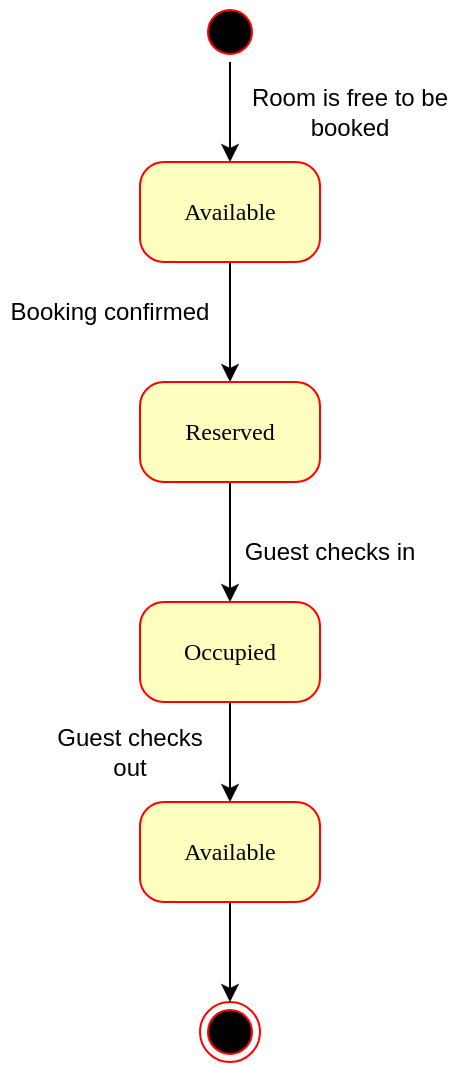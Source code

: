 <mxfile version="26.2.14">
  <diagram name="Page-1" id="8jDfEkX-kje20LIcly3f">
    <mxGraphModel dx="872" dy="439" grid="1" gridSize="10" guides="1" tooltips="1" connect="1" arrows="1" fold="1" page="1" pageScale="1" pageWidth="850" pageHeight="1100" math="0" shadow="0">
      <root>
        <mxCell id="0" />
        <mxCell id="1" parent="0" />
        <mxCell id="0LPRw-rULbMQdsDEz7wD-1" style="edgeStyle=orthogonalEdgeStyle;rounded=0;orthogonalLoop=1;jettySize=auto;html=1;entryX=0.5;entryY=0;entryDx=0;entryDy=0;" edge="1" parent="1" source="0LPRw-rULbMQdsDEz7wD-2" target="0LPRw-rULbMQdsDEz7wD-4">
          <mxGeometry relative="1" as="geometry" />
        </mxCell>
        <mxCell id="0LPRw-rULbMQdsDEz7wD-2" value="" style="ellipse;html=1;shape=startState;fillColor=#000000;strokeColor=#ff0000;rounded=1;shadow=0;comic=0;labelBackgroundColor=none;fontFamily=Verdana;fontSize=12;fontColor=#000000;align=center;direction=south;" vertex="1" parent="1">
          <mxGeometry x="410" y="60" width="30" height="30" as="geometry" />
        </mxCell>
        <mxCell id="0LPRw-rULbMQdsDEz7wD-3" style="edgeStyle=orthogonalEdgeStyle;rounded=0;orthogonalLoop=1;jettySize=auto;html=1;entryX=0.5;entryY=0;entryDx=0;entryDy=0;strokeColor=light-dark(#000000,#EDEDED);" edge="1" parent="1" source="0LPRw-rULbMQdsDEz7wD-4" target="0LPRw-rULbMQdsDEz7wD-8">
          <mxGeometry relative="1" as="geometry" />
        </mxCell>
        <mxCell id="0LPRw-rULbMQdsDEz7wD-4" value="Available" style="rounded=1;whiteSpace=wrap;html=1;arcSize=24;fillColor=#ffffc0;strokeColor=#ff0000;shadow=0;comic=0;labelBackgroundColor=none;fontFamily=Verdana;fontSize=12;fontColor=#000000;align=center;" vertex="1" parent="1">
          <mxGeometry x="380" y="140" width="90" height="50" as="geometry" />
        </mxCell>
        <mxCell id="0LPRw-rULbMQdsDEz7wD-5" value="" style="ellipse;html=1;shape=endState;fillColor=#000000;strokeColor=#ff0000;rounded=1;shadow=0;comic=0;labelBackgroundColor=none;fontFamily=Verdana;fontSize=12;fontColor=#000000;align=center;" vertex="1" parent="1">
          <mxGeometry x="410" y="560" width="30" height="30" as="geometry" />
        </mxCell>
        <mxCell id="0LPRw-rULbMQdsDEz7wD-6" style="edgeStyle=orthogonalEdgeStyle;rounded=0;orthogonalLoop=1;jettySize=auto;html=1;entryX=0.5;entryY=0;entryDx=0;entryDy=0;" edge="1" parent="1" source="0LPRw-rULbMQdsDEz7wD-8" target="0LPRw-rULbMQdsDEz7wD-11">
          <mxGeometry relative="1" as="geometry" />
        </mxCell>
        <mxCell id="0LPRw-rULbMQdsDEz7wD-7" style="edgeStyle=orthogonalEdgeStyle;rounded=0;orthogonalLoop=1;jettySize=auto;html=1;entryX=0.5;entryY=0;entryDx=0;entryDy=0;exitX=0.5;exitY=1;exitDx=0;exitDy=0;" edge="1" parent="1" source="0LPRw-rULbMQdsDEz7wD-11" target="0LPRw-rULbMQdsDEz7wD-13">
          <mxGeometry relative="1" as="geometry" />
        </mxCell>
        <mxCell id="0LPRw-rULbMQdsDEz7wD-8" value="Reserved" style="rounded=1;whiteSpace=wrap;html=1;arcSize=24;fillColor=#ffffc0;strokeColor=#ff0000;shadow=0;comic=0;labelBackgroundColor=none;fontFamily=Verdana;fontSize=12;fontColor=#000000;align=center;" vertex="1" parent="1">
          <mxGeometry x="380" y="250" width="90" height="50" as="geometry" />
        </mxCell>
        <mxCell id="0LPRw-rULbMQdsDEz7wD-9" value="Booking confirmed" style="text;html=1;align=center;verticalAlign=middle;whiteSpace=wrap;rounded=0;" vertex="1" parent="1">
          <mxGeometry x="310" y="200" width="110" height="30" as="geometry" />
        </mxCell>
        <mxCell id="0LPRw-rULbMQdsDEz7wD-11" value="Occupied" style="rounded=1;whiteSpace=wrap;html=1;arcSize=24;fillColor=#ffffc0;strokeColor=#ff0000;shadow=0;comic=0;labelBackgroundColor=none;fontFamily=Verdana;fontSize=12;fontColor=#000000;align=center;" vertex="1" parent="1">
          <mxGeometry x="380" y="360" width="90" height="50" as="geometry" />
        </mxCell>
        <mxCell id="0LPRw-rULbMQdsDEz7wD-20" style="edgeStyle=orthogonalEdgeStyle;rounded=0;orthogonalLoop=1;jettySize=auto;html=1;entryX=0.5;entryY=0;entryDx=0;entryDy=0;" edge="1" parent="1" source="0LPRw-rULbMQdsDEz7wD-13" target="0LPRw-rULbMQdsDEz7wD-5">
          <mxGeometry relative="1" as="geometry" />
        </mxCell>
        <mxCell id="0LPRw-rULbMQdsDEz7wD-13" value="Available" style="rounded=1;whiteSpace=wrap;html=1;arcSize=24;fillColor=#ffffc0;strokeColor=#ff0000;shadow=0;comic=0;labelBackgroundColor=none;fontFamily=Verdana;fontSize=12;fontColor=#000000;align=center;" vertex="1" parent="1">
          <mxGeometry x="380" y="460" width="90" height="50" as="geometry" />
        </mxCell>
        <mxCell id="0LPRw-rULbMQdsDEz7wD-14" value="Guest checks out" style="text;html=1;align=center;verticalAlign=middle;whiteSpace=wrap;rounded=0;" vertex="1" parent="1">
          <mxGeometry x="330" y="420" width="90" height="30" as="geometry" />
        </mxCell>
        <mxCell id="0LPRw-rULbMQdsDEz7wD-18" value="Guest checks in" style="text;html=1;align=center;verticalAlign=middle;whiteSpace=wrap;rounded=0;" vertex="1" parent="1">
          <mxGeometry x="425" y="320" width="100" height="30" as="geometry" />
        </mxCell>
        <mxCell id="0LPRw-rULbMQdsDEz7wD-19" value="Room is free to be booked" style="text;html=1;align=center;verticalAlign=middle;whiteSpace=wrap;rounded=0;" vertex="1" parent="1">
          <mxGeometry x="425" y="100" width="120" height="30" as="geometry" />
        </mxCell>
      </root>
    </mxGraphModel>
  </diagram>
</mxfile>
